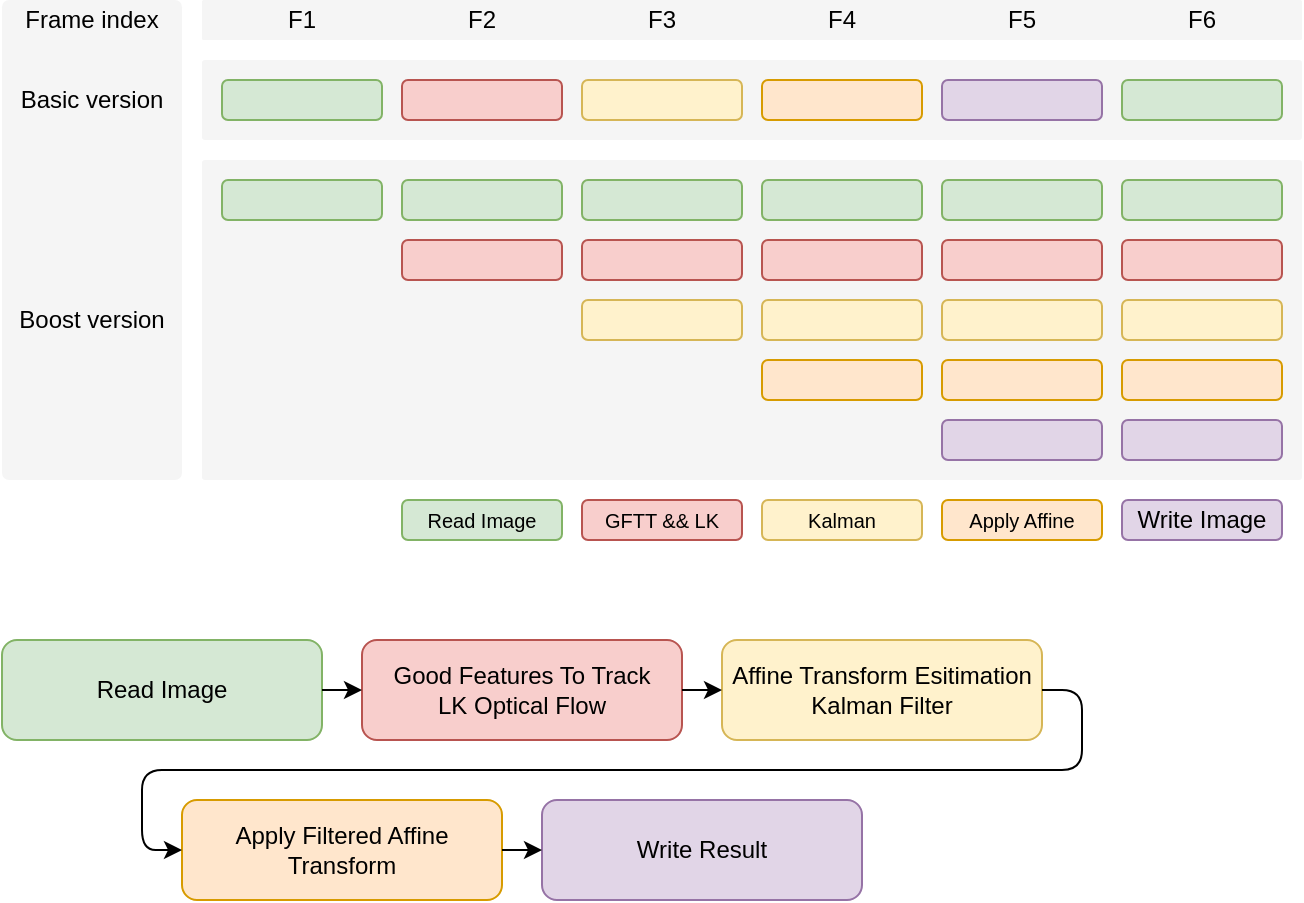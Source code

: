 <mxfile>
    <diagram id="gHYuYI9v-aE8IaKOsQzH" name="第 1 页">
        <mxGraphModel dx="565" dy="563" grid="1" gridSize="10" guides="1" tooltips="1" connect="1" arrows="1" fold="1" page="1" pageScale="1" pageWidth="827" pageHeight="1169" math="0" shadow="0">
            <root>
                <mxCell id="0"/>
                <mxCell id="1" parent="0"/>
                <mxCell id="40" value="" style="group" parent="1" vertex="1" connectable="0">
                    <mxGeometry x="40" y="360" width="540" height="130" as="geometry"/>
                </mxCell>
                <mxCell id="31" value="Read Image" style="rounded=1;whiteSpace=wrap;html=1;fillColor=#d5e8d4;strokeColor=#82b366;" parent="40" vertex="1">
                    <mxGeometry width="160" height="50" as="geometry"/>
                </mxCell>
                <mxCell id="32" value="Good Features To Track&lt;br&gt;LK Optical Flow" style="rounded=1;whiteSpace=wrap;html=1;fillColor=#f8cecc;strokeColor=#b85450;" parent="40" vertex="1">
                    <mxGeometry x="180" width="160" height="50" as="geometry"/>
                </mxCell>
                <mxCell id="36" style="edgeStyle=none;html=1;exitX=1;exitY=0.5;exitDx=0;exitDy=0;" parent="40" source="31" target="32" edge="1">
                    <mxGeometry relative="1" as="geometry"/>
                </mxCell>
                <mxCell id="33" value="Affine Transform Esitimation&lt;br&gt;Kalman Filter" style="rounded=1;whiteSpace=wrap;html=1;fillColor=#fff2cc;strokeColor=#d6b656;" parent="40" vertex="1">
                    <mxGeometry x="360" width="160" height="50" as="geometry"/>
                </mxCell>
                <mxCell id="37" style="edgeStyle=none;html=1;exitX=1;exitY=0.5;exitDx=0;exitDy=0;" parent="40" source="32" target="33" edge="1">
                    <mxGeometry relative="1" as="geometry"/>
                </mxCell>
                <mxCell id="34" value="Apply Filtered Affine Transform" style="rounded=1;whiteSpace=wrap;html=1;fillColor=#ffe6cc;strokeColor=#d79b00;" parent="40" vertex="1">
                    <mxGeometry x="90" y="80" width="160" height="50" as="geometry"/>
                </mxCell>
                <mxCell id="38" style="edgeStyle=orthogonalEdgeStyle;html=1;entryX=0;entryY=0.5;entryDx=0;entryDy=0;exitX=1;exitY=0.5;exitDx=0;exitDy=0;" parent="40" source="33" target="34" edge="1">
                    <mxGeometry relative="1" as="geometry">
                        <mxPoint x="520" y="70" as="sourcePoint"/>
                        <Array as="points">
                            <mxPoint x="540" y="25"/>
                            <mxPoint x="540" y="65"/>
                            <mxPoint x="70" y="65"/>
                            <mxPoint x="70" y="105"/>
                        </Array>
                    </mxGeometry>
                </mxCell>
                <mxCell id="35" value="Write Result" style="rounded=1;whiteSpace=wrap;html=1;fillColor=#e1d5e7;strokeColor=#9673a6;" parent="40" vertex="1">
                    <mxGeometry x="270" y="80" width="160" height="50" as="geometry"/>
                </mxCell>
                <mxCell id="39" style="edgeStyle=orthogonalEdgeStyle;html=1;exitX=1;exitY=0.5;exitDx=0;exitDy=0;entryX=0;entryY=0.5;entryDx=0;entryDy=0;" parent="40" source="34" target="35" edge="1">
                    <mxGeometry relative="1" as="geometry"/>
                </mxCell>
                <mxCell id="YH2vRWu-AooAJuFzvjX3-125" value="" style="group" parent="1" vertex="1" connectable="0">
                    <mxGeometry x="40" y="40" width="650" height="270" as="geometry"/>
                </mxCell>
                <mxCell id="YH2vRWu-AooAJuFzvjX3-124" value="" style="group" parent="YH2vRWu-AooAJuFzvjX3-125" vertex="1" connectable="0">
                    <mxGeometry width="650" height="240" as="geometry"/>
                </mxCell>
                <mxCell id="YH2vRWu-AooAJuFzvjX3-122" value="" style="rounded=1;whiteSpace=wrap;html=1;arcSize=4;fillColor=#f5f5f5;fontColor=#333333;strokeColor=none;" parent="YH2vRWu-AooAJuFzvjX3-124" vertex="1">
                    <mxGeometry width="90" height="240" as="geometry"/>
                </mxCell>
                <mxCell id="YH2vRWu-AooAJuFzvjX3-92" value="Basic version" style="text;html=1;strokeColor=none;fillColor=none;align=center;verticalAlign=middle;whiteSpace=wrap;rounded=0;" parent="YH2vRWu-AooAJuFzvjX3-124" vertex="1">
                    <mxGeometry x="5" y="40" width="80" height="20" as="geometry"/>
                </mxCell>
                <mxCell id="YH2vRWu-AooAJuFzvjX3-94" value="Boost version" style="text;html=1;strokeColor=none;fillColor=none;align=center;verticalAlign=middle;whiteSpace=wrap;rounded=0;" parent="YH2vRWu-AooAJuFzvjX3-124" vertex="1">
                    <mxGeometry x="5" y="150" width="80" height="20" as="geometry"/>
                </mxCell>
                <mxCell id="YH2vRWu-AooAJuFzvjX3-111" value="" style="group" parent="YH2vRWu-AooAJuFzvjX3-124" vertex="1" connectable="0">
                    <mxGeometry x="100" y="30" width="550" height="40" as="geometry"/>
                </mxCell>
                <mxCell id="YH2vRWu-AooAJuFzvjX3-91" value="" style="rounded=1;whiteSpace=wrap;html=1;arcSize=4;fillColor=#f5f5f5;fontColor=#333333;strokeColor=none;" parent="YH2vRWu-AooAJuFzvjX3-111" vertex="1">
                    <mxGeometry width="550" height="40" as="geometry"/>
                </mxCell>
                <mxCell id="YH2vRWu-AooAJuFzvjX3-84" value="" style="group" parent="YH2vRWu-AooAJuFzvjX3-111" vertex="1" connectable="0">
                    <mxGeometry x="10" y="10" width="530" height="20" as="geometry"/>
                </mxCell>
                <mxCell id="2" value="" style="rounded=1;whiteSpace=wrap;html=1;fillColor=#d5e8d4;strokeColor=#82b366;" parent="YH2vRWu-AooAJuFzvjX3-84" vertex="1">
                    <mxGeometry width="80" height="20" as="geometry"/>
                </mxCell>
                <mxCell id="3" value="" style="rounded=1;whiteSpace=wrap;html=1;fillColor=#f8cecc;strokeColor=#b85450;" parent="YH2vRWu-AooAJuFzvjX3-84" vertex="1">
                    <mxGeometry x="90" width="80" height="20" as="geometry"/>
                </mxCell>
                <mxCell id="4" value="" style="rounded=1;whiteSpace=wrap;html=1;fillColor=#fff2cc;strokeColor=#d6b656;" parent="YH2vRWu-AooAJuFzvjX3-84" vertex="1">
                    <mxGeometry x="180" width="80" height="20" as="geometry"/>
                </mxCell>
                <mxCell id="5" value="" style="rounded=1;whiteSpace=wrap;html=1;fillColor=#ffe6cc;strokeColor=#d79b00;" parent="YH2vRWu-AooAJuFzvjX3-84" vertex="1">
                    <mxGeometry x="270" width="80" height="20" as="geometry"/>
                </mxCell>
                <mxCell id="6" value="" style="rounded=1;whiteSpace=wrap;html=1;fillColor=#e1d5e7;strokeColor=#9673a6;" parent="YH2vRWu-AooAJuFzvjX3-84" vertex="1">
                    <mxGeometry x="360" width="80" height="20" as="geometry"/>
                </mxCell>
                <mxCell id="7" value="" style="rounded=1;whiteSpace=wrap;html=1;fillColor=#d5e8d4;strokeColor=#82b366;" parent="YH2vRWu-AooAJuFzvjX3-84" vertex="1">
                    <mxGeometry x="450" width="80" height="20" as="geometry"/>
                </mxCell>
                <mxCell id="YH2vRWu-AooAJuFzvjX3-112" value="" style="group" parent="YH2vRWu-AooAJuFzvjX3-124" vertex="1" connectable="0">
                    <mxGeometry x="100" y="80" width="550" height="160" as="geometry"/>
                </mxCell>
                <mxCell id="YH2vRWu-AooAJuFzvjX3-93" value="" style="rounded=1;whiteSpace=wrap;html=1;arcSize=1;fillColor=#f5f5f5;fontColor=#333333;strokeColor=none;" parent="YH2vRWu-AooAJuFzvjX3-112" vertex="1">
                    <mxGeometry width="550" height="160" as="geometry"/>
                </mxCell>
                <mxCell id="10" value="" style="rounded=1;whiteSpace=wrap;html=1;fillColor=#d5e8d4;strokeColor=#82b366;" parent="YH2vRWu-AooAJuFzvjX3-112" vertex="1">
                    <mxGeometry x="10" y="10" width="80" height="20" as="geometry"/>
                </mxCell>
                <mxCell id="11" value="" style="rounded=1;whiteSpace=wrap;html=1;fillColor=#d5e8d4;strokeColor=#82b366;" parent="YH2vRWu-AooAJuFzvjX3-112" vertex="1">
                    <mxGeometry x="100" y="10" width="80" height="20" as="geometry"/>
                </mxCell>
                <mxCell id="12" value="" style="rounded=1;whiteSpace=wrap;html=1;fillColor=#d5e8d4;strokeColor=#82b366;" parent="YH2vRWu-AooAJuFzvjX3-112" vertex="1">
                    <mxGeometry x="190" y="10" width="80" height="20" as="geometry"/>
                </mxCell>
                <mxCell id="14" value="" style="rounded=1;whiteSpace=wrap;html=1;fillColor=#f8cecc;strokeColor=#b85450;" parent="YH2vRWu-AooAJuFzvjX3-112" vertex="1">
                    <mxGeometry x="100" y="40" width="80" height="20" as="geometry"/>
                </mxCell>
                <mxCell id="15" value="" style="rounded=1;whiteSpace=wrap;html=1;fillColor=#f8cecc;strokeColor=#b85450;" parent="YH2vRWu-AooAJuFzvjX3-112" vertex="1">
                    <mxGeometry x="190" y="40" width="80" height="20" as="geometry"/>
                </mxCell>
                <mxCell id="16" value="" style="rounded=1;whiteSpace=wrap;html=1;fillColor=#f8cecc;strokeColor=#b85450;" parent="YH2vRWu-AooAJuFzvjX3-112" vertex="1">
                    <mxGeometry x="280" y="40" width="80" height="20" as="geometry"/>
                </mxCell>
                <mxCell id="17" value="" style="rounded=1;whiteSpace=wrap;html=1;fillColor=#fff2cc;strokeColor=#d6b656;" parent="YH2vRWu-AooAJuFzvjX3-112" vertex="1">
                    <mxGeometry x="190" y="70" width="80" height="20" as="geometry"/>
                </mxCell>
                <mxCell id="18" value="" style="rounded=1;whiteSpace=wrap;html=1;fillColor=#fff2cc;strokeColor=#d6b656;" parent="YH2vRWu-AooAJuFzvjX3-112" vertex="1">
                    <mxGeometry x="280" y="70" width="80" height="20" as="geometry"/>
                </mxCell>
                <mxCell id="19" value="" style="rounded=1;whiteSpace=wrap;html=1;fillColor=#fff2cc;strokeColor=#d6b656;" parent="YH2vRWu-AooAJuFzvjX3-112" vertex="1">
                    <mxGeometry x="370" y="70" width="80" height="20" as="geometry"/>
                </mxCell>
                <mxCell id="20" value="" style="rounded=1;whiteSpace=wrap;html=1;fillColor=#ffe6cc;strokeColor=#d79b00;" parent="YH2vRWu-AooAJuFzvjX3-112" vertex="1">
                    <mxGeometry x="280" y="100" width="80" height="20" as="geometry"/>
                </mxCell>
                <mxCell id="21" value="" style="rounded=1;whiteSpace=wrap;html=1;fillColor=#ffe6cc;strokeColor=#d79b00;" parent="YH2vRWu-AooAJuFzvjX3-112" vertex="1">
                    <mxGeometry x="370" y="100" width="80" height="20" as="geometry"/>
                </mxCell>
                <mxCell id="22" value="" style="rounded=1;whiteSpace=wrap;html=1;fillColor=#ffe6cc;strokeColor=#d79b00;" parent="YH2vRWu-AooAJuFzvjX3-112" vertex="1">
                    <mxGeometry x="460" y="100" width="80" height="20" as="geometry"/>
                </mxCell>
                <mxCell id="23" value="" style="rounded=1;whiteSpace=wrap;html=1;fillColor=#e1d5e7;strokeColor=#9673a6;" parent="YH2vRWu-AooAJuFzvjX3-112" vertex="1">
                    <mxGeometry x="370" y="130" width="80" height="20" as="geometry"/>
                </mxCell>
                <mxCell id="24" value="" style="rounded=1;whiteSpace=wrap;html=1;fillColor=#e1d5e7;strokeColor=#9673a6;" parent="YH2vRWu-AooAJuFzvjX3-112" vertex="1">
                    <mxGeometry x="460" y="130" width="80" height="20" as="geometry"/>
                </mxCell>
                <mxCell id="YH2vRWu-AooAJuFzvjX3-85" value="" style="rounded=1;whiteSpace=wrap;html=1;fillColor=#d5e8d4;strokeColor=#82b366;" parent="YH2vRWu-AooAJuFzvjX3-112" vertex="1">
                    <mxGeometry x="280" y="10" width="80" height="20" as="geometry"/>
                </mxCell>
                <mxCell id="YH2vRWu-AooAJuFzvjX3-86" value="" style="rounded=1;whiteSpace=wrap;html=1;fillColor=#d5e8d4;strokeColor=#82b366;" parent="YH2vRWu-AooAJuFzvjX3-112" vertex="1">
                    <mxGeometry x="370" y="10" width="80" height="20" as="geometry"/>
                </mxCell>
                <mxCell id="YH2vRWu-AooAJuFzvjX3-87" value="" style="rounded=1;whiteSpace=wrap;html=1;fillColor=#d5e8d4;strokeColor=#82b366;" parent="YH2vRWu-AooAJuFzvjX3-112" vertex="1">
                    <mxGeometry x="460" y="10" width="80" height="20" as="geometry"/>
                </mxCell>
                <mxCell id="YH2vRWu-AooAJuFzvjX3-88" value="" style="rounded=1;whiteSpace=wrap;html=1;fillColor=#f8cecc;strokeColor=#b85450;" parent="YH2vRWu-AooAJuFzvjX3-112" vertex="1">
                    <mxGeometry x="370" y="40" width="80" height="20" as="geometry"/>
                </mxCell>
                <mxCell id="YH2vRWu-AooAJuFzvjX3-89" value="" style="rounded=1;whiteSpace=wrap;html=1;fillColor=#f8cecc;strokeColor=#b85450;" parent="YH2vRWu-AooAJuFzvjX3-112" vertex="1">
                    <mxGeometry x="460" y="40" width="80" height="20" as="geometry"/>
                </mxCell>
                <mxCell id="YH2vRWu-AooAJuFzvjX3-90" value="" style="rounded=1;whiteSpace=wrap;html=1;fillColor=#fff2cc;strokeColor=#d6b656;" parent="YH2vRWu-AooAJuFzvjX3-112" vertex="1">
                    <mxGeometry x="460" y="70" width="80" height="20" as="geometry"/>
                </mxCell>
                <mxCell id="YH2vRWu-AooAJuFzvjX3-108" value="" style="rounded=1;whiteSpace=wrap;html=1;arcSize=4;fillColor=#f5f5f5;fontColor=#333333;strokeColor=none;" parent="YH2vRWu-AooAJuFzvjX3-124" vertex="1">
                    <mxGeometry x="100" width="550" height="20" as="geometry"/>
                </mxCell>
                <mxCell id="YH2vRWu-AooAJuFzvjX3-102" value="F1" style="text;html=1;strokeColor=none;fillColor=none;align=center;verticalAlign=middle;whiteSpace=wrap;rounded=0;" parent="YH2vRWu-AooAJuFzvjX3-124" vertex="1">
                    <mxGeometry x="120" width="60" height="20" as="geometry"/>
                </mxCell>
                <mxCell id="YH2vRWu-AooAJuFzvjX3-103" value="F2" style="text;html=1;strokeColor=none;fillColor=none;align=center;verticalAlign=middle;whiteSpace=wrap;rounded=0;" parent="YH2vRWu-AooAJuFzvjX3-124" vertex="1">
                    <mxGeometry x="210" width="60" height="20" as="geometry"/>
                </mxCell>
                <mxCell id="YH2vRWu-AooAJuFzvjX3-104" value="F3" style="text;html=1;strokeColor=none;fillColor=none;align=center;verticalAlign=middle;whiteSpace=wrap;rounded=0;" parent="YH2vRWu-AooAJuFzvjX3-124" vertex="1">
                    <mxGeometry x="300" width="60" height="20" as="geometry"/>
                </mxCell>
                <mxCell id="YH2vRWu-AooAJuFzvjX3-105" value="F4" style="text;html=1;strokeColor=none;fillColor=none;align=center;verticalAlign=middle;whiteSpace=wrap;rounded=0;" parent="YH2vRWu-AooAJuFzvjX3-124" vertex="1">
                    <mxGeometry x="390" width="60" height="20" as="geometry"/>
                </mxCell>
                <mxCell id="YH2vRWu-AooAJuFzvjX3-106" value="F5" style="text;html=1;strokeColor=none;fillColor=none;align=center;verticalAlign=middle;whiteSpace=wrap;rounded=0;" parent="YH2vRWu-AooAJuFzvjX3-124" vertex="1">
                    <mxGeometry x="480" width="60" height="20" as="geometry"/>
                </mxCell>
                <mxCell id="YH2vRWu-AooAJuFzvjX3-107" value="F6" style="text;html=1;strokeColor=none;fillColor=none;align=center;verticalAlign=middle;whiteSpace=wrap;rounded=0;" parent="YH2vRWu-AooAJuFzvjX3-124" vertex="1">
                    <mxGeometry x="570" width="60" height="20" as="geometry"/>
                </mxCell>
                <mxCell id="YH2vRWu-AooAJuFzvjX3-109" style="edgeStyle=orthogonalEdgeStyle;rounded=0;orthogonalLoop=1;jettySize=auto;html=1;exitX=0.5;exitY=1;exitDx=0;exitDy=0;" parent="YH2vRWu-AooAJuFzvjX3-124" source="YH2vRWu-AooAJuFzvjX3-108" target="YH2vRWu-AooAJuFzvjX3-108" edge="1">
                    <mxGeometry relative="1" as="geometry"/>
                </mxCell>
                <mxCell id="YH2vRWu-AooAJuFzvjX3-123" value="Frame index" style="text;html=1;strokeColor=none;fillColor=none;align=center;verticalAlign=middle;whiteSpace=wrap;rounded=0;" parent="YH2vRWu-AooAJuFzvjX3-124" vertex="1">
                    <mxGeometry x="5" width="80" height="20" as="geometry"/>
                </mxCell>
                <mxCell id="YH2vRWu-AooAJuFzvjX3-41" value="" style="rounded=1;whiteSpace=wrap;html=1;fillColor=#d5e8d4;strokeColor=#82b366;" parent="YH2vRWu-AooAJuFzvjX3-125" vertex="1">
                    <mxGeometry x="200" y="250" width="80" height="20" as="geometry"/>
                </mxCell>
                <mxCell id="YH2vRWu-AooAJuFzvjX3-78" value="&lt;font style=&quot;font-size: 10px;&quot;&gt;Read Image&lt;/font&gt;" style="text;html=1;strokeColor=none;fillColor=none;align=center;verticalAlign=middle;whiteSpace=wrap;rounded=0;" parent="YH2vRWu-AooAJuFzvjX3-125" vertex="1">
                    <mxGeometry x="200" y="250" width="80" height="20" as="geometry"/>
                </mxCell>
                <mxCell id="YH2vRWu-AooAJuFzvjX3-73" value="" style="rounded=1;whiteSpace=wrap;html=1;fillColor=#f8cecc;strokeColor=#b85450;" parent="YH2vRWu-AooAJuFzvjX3-125" vertex="1">
                    <mxGeometry x="290" y="250" width="80" height="20" as="geometry"/>
                </mxCell>
                <mxCell id="YH2vRWu-AooAJuFzvjX3-79" value="&lt;span style=&quot;font-size: 10px;&quot;&gt;GFTT &amp;amp;&amp;amp; LK&lt;/span&gt;" style="text;html=1;strokeColor=none;fillColor=none;align=center;verticalAlign=middle;whiteSpace=wrap;rounded=0;" parent="YH2vRWu-AooAJuFzvjX3-125" vertex="1">
                    <mxGeometry x="290" y="250" width="80" height="20" as="geometry"/>
                </mxCell>
                <mxCell id="YH2vRWu-AooAJuFzvjX3-74" value="" style="rounded=1;whiteSpace=wrap;html=1;fillColor=#fff2cc;strokeColor=#d6b656;" parent="YH2vRWu-AooAJuFzvjX3-125" vertex="1">
                    <mxGeometry x="380" y="250" width="80" height="20" as="geometry"/>
                </mxCell>
                <mxCell id="YH2vRWu-AooAJuFzvjX3-81" value="&lt;span style=&quot;font-size: 10px;&quot;&gt;Kalman&lt;/span&gt;" style="text;html=1;strokeColor=none;fillColor=none;align=center;verticalAlign=middle;whiteSpace=wrap;rounded=0;" parent="YH2vRWu-AooAJuFzvjX3-125" vertex="1">
                    <mxGeometry x="380" y="250" width="80" height="20" as="geometry"/>
                </mxCell>
                <mxCell id="YH2vRWu-AooAJuFzvjX3-75" value="" style="rounded=1;whiteSpace=wrap;html=1;fillColor=#ffe6cc;strokeColor=#d79b00;" parent="YH2vRWu-AooAJuFzvjX3-125" vertex="1">
                    <mxGeometry x="470" y="250" width="80" height="20" as="geometry"/>
                </mxCell>
                <mxCell id="YH2vRWu-AooAJuFzvjX3-83" value="&lt;span style=&quot;font-size: 10px;&quot;&gt;Apply Affine&lt;/span&gt;" style="text;html=1;strokeColor=none;fillColor=none;align=center;verticalAlign=middle;whiteSpace=wrap;rounded=0;" parent="YH2vRWu-AooAJuFzvjX3-125" vertex="1">
                    <mxGeometry x="470" y="250" width="80" height="20" as="geometry"/>
                </mxCell>
                <mxCell id="YH2vRWu-AooAJuFzvjX3-76" value="" style="rounded=1;whiteSpace=wrap;html=1;fillColor=#e1d5e7;strokeColor=#9673a6;" parent="YH2vRWu-AooAJuFzvjX3-125" vertex="1">
                    <mxGeometry x="560" y="250" width="80" height="20" as="geometry"/>
                </mxCell>
                <mxCell id="YH2vRWu-AooAJuFzvjX3-82" value="Write Image" style="text;html=1;strokeColor=none;fillColor=none;align=center;verticalAlign=middle;whiteSpace=wrap;rounded=0;" parent="YH2vRWu-AooAJuFzvjX3-125" vertex="1">
                    <mxGeometry x="560" y="250" width="80" height="20" as="geometry"/>
                </mxCell>
            </root>
        </mxGraphModel>
    </diagram>
</mxfile>
